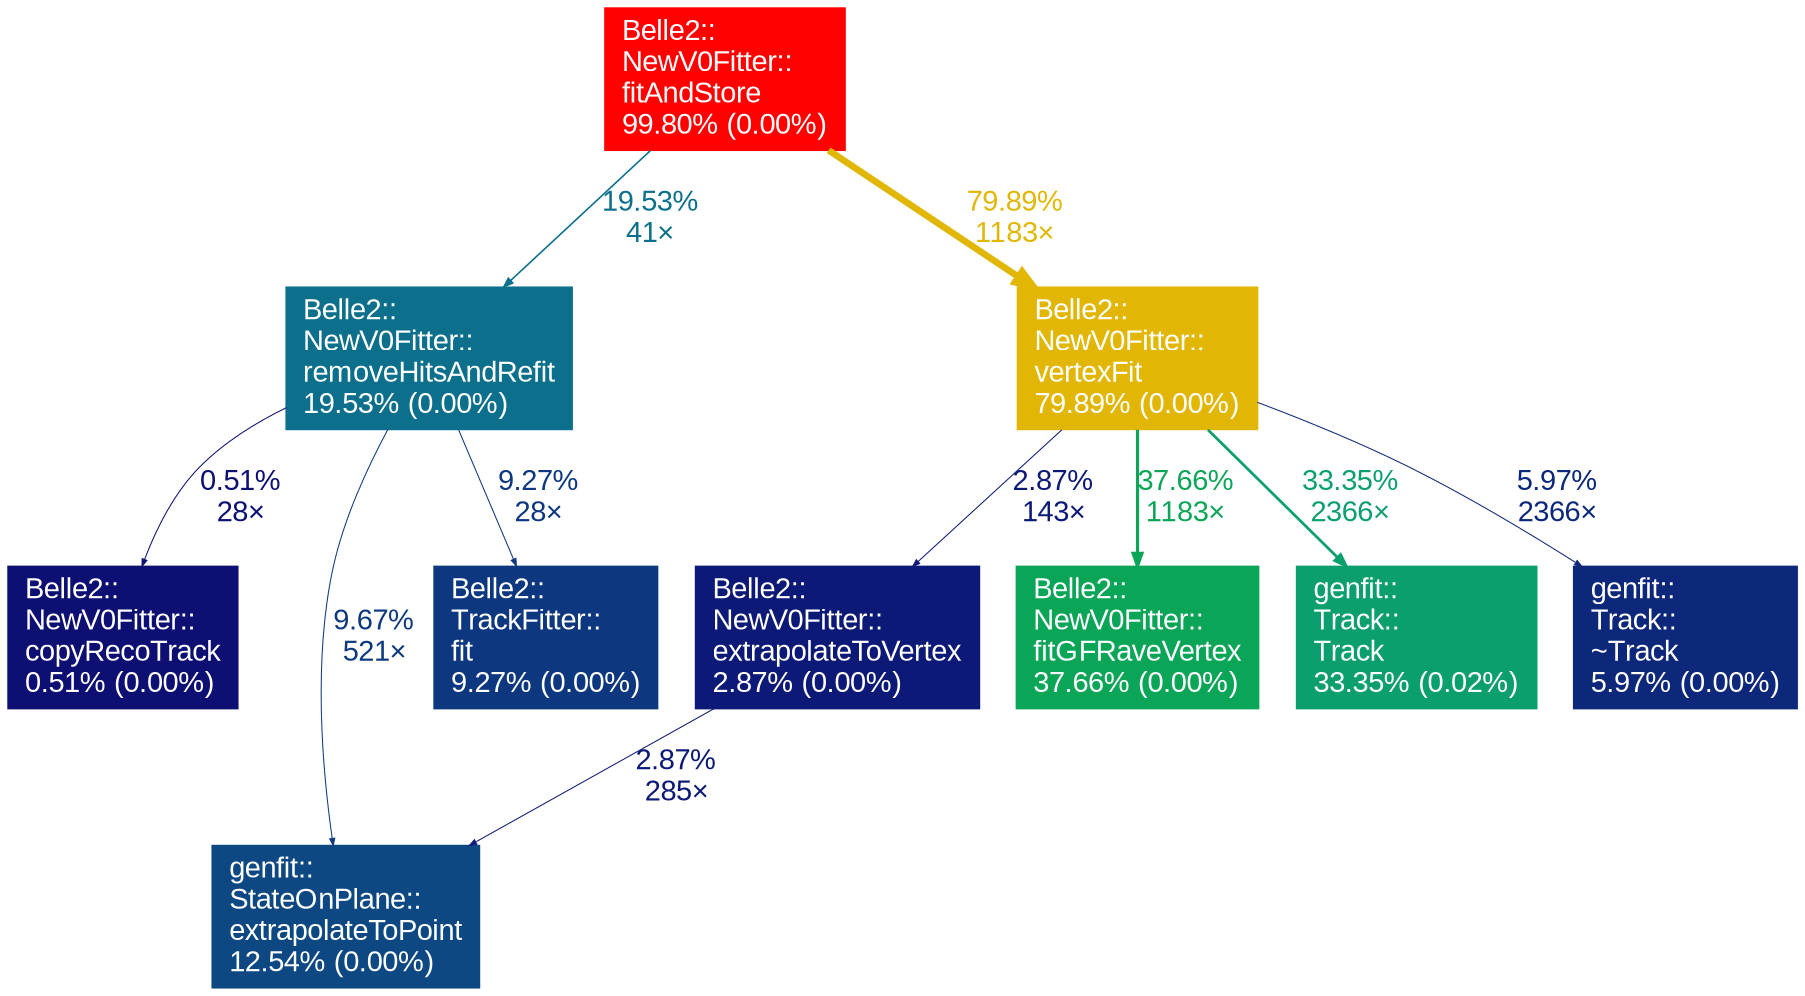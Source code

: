 digraph {
	graph [fontname=Arial];
	node [fontcolor=white,
		fontname=Arial,
		shape=box,
		style=filled
	];
	edge [fontname=Arial];
	"Belle2::NewV0Fitter::copyRecoTrack(Belle2::RecoTrack const*, genfit::MeasuredStateOnPlane const&)"	[color="#0d0f73",
		fontcolor="#ffffff",
		label="Belle2::\lNewV0Fitter::\lcopyRecoTrack\l0.51% (0.00%)\l"];
	"Belle2::NewV0Fitter::extrapolateToVertex(genfit::MeasuredStateOnPlane&, genfit::MeasuredStateOnPlane&, genfit::GFRaveVertex const&)"	[color="#0d1976",
		fontcolor="#ffffff",
		label="Belle2::\lNewV0Fitter::\lextrapolateToVertex\l2.87% (0.00%)\l"];
	"genfit::StateOnPlane::extrapolateToPoint(TVector3 const&, bool, bool)"	[color="#0d4883",
		fontcolor="#ffffff",
		label="genfit::\lStateOnPlane::\lextrapolateToPoint\l12.54% (0.00%)\l"];
	"Belle2::NewV0Fitter::extrapolateToVertex(genfit::MeasuredStateOnPlane&, genfit::MeasuredStateOnPlane&, genfit::GFRaveVertex const&)" -> "genfit::StateOnPlane::extrapolateToPoint(TVector3 const&, bool, bool)"	[arrowsize=0.35,
		color="#0d1976",
		fontcolor="#0d1976",
		label="2.87%\n285×",
		penwidth=0.50];
	"Belle2::NewV0Fitter::fitAndStore(Belle2::Track const*, Belle2::Track const*, Belle2::Const::ParticleType const&, bool&, bool&)"	[color="#ff0200",
		fontcolor="#ffffff",
		label="Belle2::\lNewV0Fitter::\lfitAndStore\l99.80% (0.00%)\l"];
	"Belle2::NewV0Fitter::removeHitsAndRefit(Belle2::RecoTrack const*, Belle2::RecoTrack const*, Belle2::Const::ParticleType const&)"	[color="#0c708c",
		fontcolor="#ffffff",
		label="Belle2::\lNewV0Fitter::\lremoveHitsAndRefit\l19.53% (0.00%)\l"];
	"Belle2::NewV0Fitter::fitAndStore(Belle2::Track const*, Belle2::Track const*, Belle2::Const::ParticleType const&, bool&, bool&)" -> "Belle2::NewV0Fitter::removeHitsAndRefit(Belle2::RecoTrack const*, Belle2::RecoTrack const*, Belle2::Const::ParticleType const&)"	[arrowsize=0.44,
		color="#0c708c",
		fontcolor="#0c708c",
		label="19.53%\n41×",
		penwidth=0.78];
	"Belle2::NewV0Fitter::vertexFit(Belle2::RecoTrack const*, Belle2::RecoTrack const*, int, int, Belle2::Const::ParticleType const&)"	[color="#e1b605",
		fontcolor="#ffffff",
		label="Belle2::\lNewV0Fitter::\lvertexFit\l79.89% (0.00%)\l"];
	"Belle2::NewV0Fitter::fitAndStore(Belle2::Track const*, Belle2::Track const*, Belle2::Const::ParticleType const&, bool&, bool&)" -> "Belle2::NewV0Fitter::vertexFit(Belle2::RecoTrack const*, Belle2::RecoTrack const*, int, int, Belle2::Const::ParticleType const&)"	[arrowsize=0.89,
		color="#e1b605",
		fontcolor="#e1b605",
		label="79.89%\n1183×",
		penwidth=3.20];
	"Belle2::NewV0Fitter::removeHitsAndRefit(Belle2::RecoTrack const*, Belle2::RecoTrack const*, Belle2::Const::ParticleType const&)" -> "Belle2::NewV0Fitter::copyRecoTrack(Belle2::RecoTrack const*, genfit::MeasuredStateOnPlane const&)"	[arrowsize=0.35,
		color="#0d0f73",
		fontcolor="#0d0f73",
		label="0.51%\n28×",
		penwidth=0.50];
	"Belle2::NewV0Fitter::removeHitsAndRefit(Belle2::RecoTrack const*, Belle2::RecoTrack const*, Belle2::Const::ParticleType const&)" -> "genfit::StateOnPlane::extrapolateToPoint(TVector3 const&, bool, bool)"	[arrowsize=0.35,
		color="#0d397f",
		fontcolor="#0d397f",
		label="9.67%\n521×",
		penwidth=0.50];
	"Belle2::TrackFitter::fit(Belle2::RecoTrack&, Belle2::Const::ChargedStable const&, bool) const"	[color="#0d377f",
		fontcolor="#ffffff",
		label="Belle2::\lTrackFitter::\lfit\l9.27% (0.00%)\l"];
	"Belle2::NewV0Fitter::removeHitsAndRefit(Belle2::RecoTrack const*, Belle2::RecoTrack const*, Belle2::Const::ParticleType const&)" -> "Belle2::TrackFitter::fit(Belle2::RecoTrack&, Belle2::Const::ChargedStable const&, bool) const"	[arrowsize=0.35,
		color="#0d377f",
		fontcolor="#0d377f",
		label="9.27%\n28×",
		penwidth=0.50];
	"Belle2::NewV0Fitter::vertexFit(Belle2::RecoTrack const*, Belle2::RecoTrack const*, int, int, Belle2::Const::ParticleType const&)" -> "Belle2::NewV0Fitter::extrapolateToVertex(genfit::MeasuredStateOnPlane&, genfit::MeasuredStateOnPlane&, genfit::GFRaveVertex const&)"	[arrowsize=0.35,
		color="#0d1976",
		fontcolor="#0d1976",
		label="2.87%\n143×",
		penwidth=0.50];
	"Belle2::NewV0Fitter::fitGFRaveVertex(genfit::Track&, genfit::Track&, genfit::GFRaveVertex&)"	[color="#0ba557",
		fontcolor="#ffffff",
		label="Belle2::\lNewV0Fitter::\lfitGFRaveVertex\l37.66% (0.00%)\l"];
	"Belle2::NewV0Fitter::vertexFit(Belle2::RecoTrack const*, Belle2::RecoTrack const*, int, int, Belle2::Const::ParticleType const&)" -> "Belle2::NewV0Fitter::fitGFRaveVertex(genfit::Track&, genfit::Track&, genfit::GFRaveVertex&)"	[arrowsize=0.61,
		color="#0ba557",
		fontcolor="#0ba557",
		label="37.66%\n1183×",
		penwidth=1.51];
	"genfit::Track::Track(genfit::Track const&)"	[color="#0b9f6d",
		fontcolor="#ffffff",
		label="genfit::\lTrack::\lTrack\l33.35% (0.02%)\l"];
	"Belle2::NewV0Fitter::vertexFit(Belle2::RecoTrack const*, Belle2::RecoTrack const*, int, int, Belle2::Const::ParticleType const&)" -> "genfit::Track::Track(genfit::Track const&)"	[arrowsize=0.58,
		color="#0b9f6d",
		fontcolor="#0b9f6d",
		label="33.35%\n2366×",
		penwidth=1.33];
	"genfit::Track::~Track()"	[color="#0d277a",
		fontcolor="#ffffff",
		label="genfit::\lTrack::\l~Track\l5.97% (0.00%)\l"];
	"Belle2::NewV0Fitter::vertexFit(Belle2::RecoTrack const*, Belle2::RecoTrack const*, int, int, Belle2::Const::ParticleType const&)" -> "genfit::Track::~Track()"	[arrowsize=0.35,
		color="#0d277a",
		fontcolor="#0d277a",
		label="5.97%\n2366×",
		penwidth=0.50];
}
